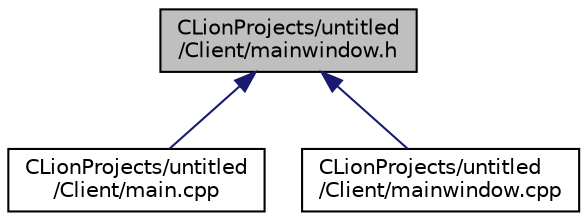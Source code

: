 digraph "CLionProjects/untitled/Client/mainwindow.h"
{
  edge [fontname="Helvetica",fontsize="10",labelfontname="Helvetica",labelfontsize="10"];
  node [fontname="Helvetica",fontsize="10",shape=record];
  Node3 [label="CLionProjects/untitled\l/Client/mainwindow.h",height=0.2,width=0.4,color="black", fillcolor="grey75", style="filled", fontcolor="black"];
  Node3 -> Node4 [dir="back",color="midnightblue",fontsize="10",style="solid"];
  Node4 [label="CLionProjects/untitled\l/Client/main.cpp",height=0.2,width=0.4,color="black", fillcolor="white", style="filled",URL="$main_8cpp.html"];
  Node3 -> Node5 [dir="back",color="midnightblue",fontsize="10",style="solid"];
  Node5 [label="CLionProjects/untitled\l/Client/mainwindow.cpp",height=0.2,width=0.4,color="black", fillcolor="white", style="filled",URL="$mainwindow_8cpp.html"];
}
